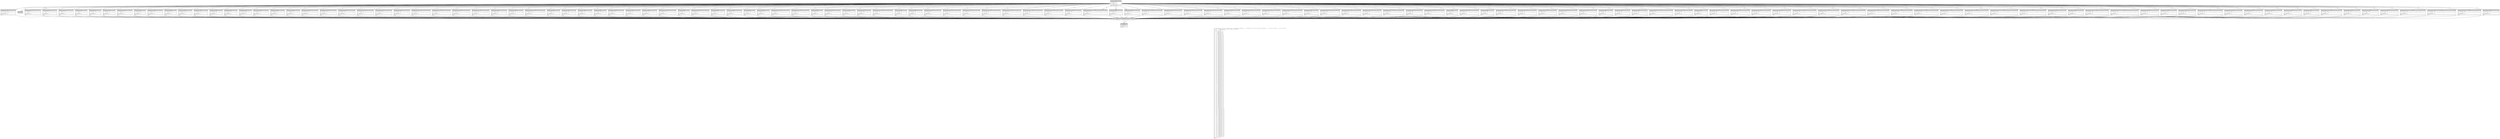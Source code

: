 digraph Mir_0_13020 {
    graph [fontname="Courier, monospace"];
    node [fontname="Courier, monospace"];
    edge [fontname="Courier, monospace"];
    label=<fn &lt;LendingError as std::fmt::Debug&gt;::fmt(_1: &amp;ReErased LendingError, _2: &amp;ReErased mut std::fmt::Formatter&lt;ReErased&gt;) -&gt; std::result::Result&lt;(), std::fmt::Error&gt;<br align="left"/>let mut _3: &amp;ReErased mut std::fmt::Formatter&lt;ReErased&gt;;<br align="left"/>let mut _4: &amp;ReErased str;<br align="left"/>let mut _5: u32;<br align="left"/>let _6: &amp;ReErased str;<br align="left"/>let _7: &amp;ReErased str;<br align="left"/>let _8: &amp;ReErased str;<br align="left"/>let _9: &amp;ReErased str;<br align="left"/>let _10: &amp;ReErased str;<br align="left"/>let _11: &amp;ReErased str;<br align="left"/>let _12: &amp;ReErased str;<br align="left"/>let _13: &amp;ReErased str;<br align="left"/>let _14: &amp;ReErased str;<br align="left"/>let _15: &amp;ReErased str;<br align="left"/>let _16: &amp;ReErased str;<br align="left"/>let _17: &amp;ReErased str;<br align="left"/>let _18: &amp;ReErased str;<br align="left"/>let _19: &amp;ReErased str;<br align="left"/>let _20: &amp;ReErased str;<br align="left"/>let _21: &amp;ReErased str;<br align="left"/>let _22: &amp;ReErased str;<br align="left"/>let _23: &amp;ReErased str;<br align="left"/>let _24: &amp;ReErased str;<br align="left"/>let _25: &amp;ReErased str;<br align="left"/>let _26: &amp;ReErased str;<br align="left"/>let _27: &amp;ReErased str;<br align="left"/>let _28: &amp;ReErased str;<br align="left"/>let _29: &amp;ReErased str;<br align="left"/>let _30: &amp;ReErased str;<br align="left"/>let _31: &amp;ReErased str;<br align="left"/>let _32: &amp;ReErased str;<br align="left"/>let _33: &amp;ReErased str;<br align="left"/>let _34: &amp;ReErased str;<br align="left"/>let _35: &amp;ReErased str;<br align="left"/>let _36: &amp;ReErased str;<br align="left"/>let _37: &amp;ReErased str;<br align="left"/>let _38: &amp;ReErased str;<br align="left"/>let _39: &amp;ReErased str;<br align="left"/>let _40: &amp;ReErased str;<br align="left"/>let _41: &amp;ReErased str;<br align="left"/>let _42: &amp;ReErased str;<br align="left"/>let _43: &amp;ReErased str;<br align="left"/>let _44: &amp;ReErased str;<br align="left"/>let _45: &amp;ReErased str;<br align="left"/>let _46: &amp;ReErased str;<br align="left"/>let _47: &amp;ReErased str;<br align="left"/>let _48: &amp;ReErased str;<br align="left"/>let _49: &amp;ReErased str;<br align="left"/>let _50: &amp;ReErased str;<br align="left"/>let _51: &amp;ReErased str;<br align="left"/>let _52: &amp;ReErased str;<br align="left"/>let _53: &amp;ReErased str;<br align="left"/>let _54: &amp;ReErased str;<br align="left"/>let _55: &amp;ReErased str;<br align="left"/>let _56: &amp;ReErased str;<br align="left"/>let _57: &amp;ReErased str;<br align="left"/>let _58: &amp;ReErased str;<br align="left"/>let _59: &amp;ReErased str;<br align="left"/>let _60: &amp;ReErased str;<br align="left"/>let _61: &amp;ReErased str;<br align="left"/>let _62: &amp;ReErased str;<br align="left"/>let _63: &amp;ReErased str;<br align="left"/>let _64: &amp;ReErased str;<br align="left"/>let _65: &amp;ReErased str;<br align="left"/>let _66: &amp;ReErased str;<br align="left"/>let _67: &amp;ReErased str;<br align="left"/>let _68: &amp;ReErased str;<br align="left"/>let _69: &amp;ReErased str;<br align="left"/>let _70: &amp;ReErased str;<br align="left"/>let _71: &amp;ReErased str;<br align="left"/>let _72: &amp;ReErased str;<br align="left"/>let _73: &amp;ReErased str;<br align="left"/>let _74: &amp;ReErased str;<br align="left"/>let _75: &amp;ReErased str;<br align="left"/>let _76: &amp;ReErased str;<br align="left"/>let _77: &amp;ReErased str;<br align="left"/>let _78: &amp;ReErased str;<br align="left"/>let _79: &amp;ReErased str;<br align="left"/>let _80: &amp;ReErased str;<br align="left"/>let _81: &amp;ReErased str;<br align="left"/>let _82: &amp;ReErased str;<br align="left"/>let _83: &amp;ReErased str;<br align="left"/>let _84: &amp;ReErased str;<br align="left"/>let _85: &amp;ReErased str;<br align="left"/>let _86: &amp;ReErased str;<br align="left"/>let _87: &amp;ReErased str;<br align="left"/>let _88: &amp;ReErased str;<br align="left"/>let _89: &amp;ReErased str;<br align="left"/>let _90: &amp;ReErased str;<br align="left"/>let _91: &amp;ReErased str;<br align="left"/>let _92: &amp;ReErased str;<br align="left"/>let _93: &amp;ReErased str;<br align="left"/>let _94: &amp;ReErased str;<br align="left"/>let _95: &amp;ReErased str;<br align="left"/>let _96: &amp;ReErased str;<br align="left"/>let _97: &amp;ReErased str;<br align="left"/>let _98: &amp;ReErased str;<br align="left"/>let _99: &amp;ReErased str;<br align="left"/>let _100: &amp;ReErased str;<br align="left"/>let _101: &amp;ReErased str;<br align="left"/>let _102: &amp;ReErased str;<br align="left"/>let _103: &amp;ReErased str;<br align="left"/>let _104: &amp;ReErased str;<br align="left"/>let _105: &amp;ReErased str;<br align="left"/>let _106: &amp;ReErased str;<br align="left"/>let _107: &amp;ReErased str;<br align="left"/>let _108: &amp;ReErased str;<br align="left"/>let _109: &amp;ReErased str;<br align="left"/>let _110: &amp;ReErased str;<br align="left"/>let _111: &amp;ReErased str;<br align="left"/>let _112: &amp;ReErased str;<br align="left"/>let _113: &amp;ReErased str;<br align="left"/>let _114: &amp;ReErased str;<br align="left"/>let _115: &amp;ReErased str;<br align="left"/>let _116: &amp;ReErased str;<br align="left"/>let _117: &amp;ReErased str;<br align="left"/>let _118: &amp;ReErased str;<br align="left"/>let _119: &amp;ReErased str;<br align="left"/>let _120: &amp;ReErased str;<br align="left"/>let _121: &amp;ReErased str;<br align="left"/>let _122: &amp;ReErased str;<br align="left"/>let _123: &amp;ReErased str;<br align="left"/>let _124: &amp;ReErased str;<br align="left"/>let _125: &amp;ReErased str;<br align="left"/>let _126: &amp;ReErased str;<br align="left"/>let _127: &amp;ReErased str;<br align="left"/>let _128: &amp;ReErased str;<br align="left"/>let _129: &amp;ReErased str;<br align="left"/>let _130: &amp;ReErased str;<br align="left"/>let _131: &amp;ReErased str;<br align="left"/>let _132: &amp;ReErased str;<br align="left"/>let _133: &amp;ReErased str;<br align="left"/>let _134: &amp;ReErased str;<br align="left"/>let _135: &amp;ReErased str;<br align="left"/>debug self =&gt; _1;<br align="left"/>debug f =&gt; _2;<br align="left"/>>;
    bb0__0_13020 [shape="none", label=<<table border="0" cellborder="1" cellspacing="0"><tr><td bgcolor="gray" align="center" colspan="1">0</td></tr><tr><td align="left" balign="left">StorageLive(_3)<br/>_3 = &amp;mut (*_2)<br/>StorageLive(_4)<br/>_5 = discriminant((*_1))<br/></td></tr><tr><td align="left">switchInt(move _5)</td></tr></table>>];
    bb1__0_13020 [shape="none", label=<<table border="0" cellborder="1" cellspacing="0"><tr><td bgcolor="gray" align="center" colspan="1">1</td></tr><tr><td align="left" balign="left">StorageLive(_135)<br/>_135 = const &quot;NoUpgradeAuthority&quot;<br/>_4 = &amp;(*_135)<br/>StorageDead(_135)<br/></td></tr><tr><td align="left">goto</td></tr></table>>];
    bb2__0_13020 [shape="none", label=<<table border="0" cellborder="1" cellspacing="0"><tr><td bgcolor="gray" align="center" colspan="1">2</td></tr><tr><td align="left">unreachable</td></tr></table>>];
    bb3__0_13020 [shape="none", label=<<table border="0" cellborder="1" cellspacing="0"><tr><td bgcolor="gray" align="center" colspan="1">3</td></tr><tr><td align="left" balign="left">StorageLive(_6)<br/>_6 = const &quot;InvalidMarketAuthority&quot;<br/>_4 = &amp;(*_6)<br/>StorageDead(_6)<br/></td></tr><tr><td align="left">goto</td></tr></table>>];
    bb4__0_13020 [shape="none", label=<<table border="0" cellborder="1" cellspacing="0"><tr><td bgcolor="gray" align="center" colspan="1">4</td></tr><tr><td align="left" balign="left">StorageLive(_7)<br/>_7 = const &quot;InvalidMarketOwner&quot;<br/>_4 = &amp;(*_7)<br/>StorageDead(_7)<br/></td></tr><tr><td align="left">goto</td></tr></table>>];
    bb5__0_13020 [shape="none", label=<<table border="0" cellborder="1" cellspacing="0"><tr><td bgcolor="gray" align="center" colspan="1">5</td></tr><tr><td align="left" balign="left">StorageLive(_8)<br/>_8 = const &quot;InvalidAccountOwner&quot;<br/>_4 = &amp;(*_8)<br/>StorageDead(_8)<br/></td></tr><tr><td align="left">goto</td></tr></table>>];
    bb6__0_13020 [shape="none", label=<<table border="0" cellborder="1" cellspacing="0"><tr><td bgcolor="gray" align="center" colspan="1">6</td></tr><tr><td align="left" balign="left">StorageLive(_9)<br/>_9 = const &quot;InvalidAmount&quot;<br/>_4 = &amp;(*_9)<br/>StorageDead(_9)<br/></td></tr><tr><td align="left">goto</td></tr></table>>];
    bb7__0_13020 [shape="none", label=<<table border="0" cellborder="1" cellspacing="0"><tr><td bgcolor="gray" align="center" colspan="1">7</td></tr><tr><td align="left" balign="left">StorageLive(_10)<br/>_10 = const &quot;InvalidConfig&quot;<br/>_4 = &amp;(*_10)<br/>StorageDead(_10)<br/></td></tr><tr><td align="left">goto</td></tr></table>>];
    bb8__0_13020 [shape="none", label=<<table border="0" cellborder="1" cellspacing="0"><tr><td bgcolor="gray" align="center" colspan="1">8</td></tr><tr><td align="left" balign="left">StorageLive(_11)<br/>_11 = const &quot;InvalidSigner&quot;<br/>_4 = &amp;(*_11)<br/>StorageDead(_11)<br/></td></tr><tr><td align="left">goto</td></tr></table>>];
    bb9__0_13020 [shape="none", label=<<table border="0" cellborder="1" cellspacing="0"><tr><td bgcolor="gray" align="center" colspan="1">9</td></tr><tr><td align="left" balign="left">StorageLive(_12)<br/>_12 = const &quot;InvalidAccountInput&quot;<br/>_4 = &amp;(*_12)<br/>StorageDead(_12)<br/></td></tr><tr><td align="left">goto</td></tr></table>>];
    bb10__0_13020 [shape="none", label=<<table border="0" cellborder="1" cellspacing="0"><tr><td bgcolor="gray" align="center" colspan="1">10</td></tr><tr><td align="left" balign="left">StorageLive(_13)<br/>_13 = const &quot;MathOverflow&quot;<br/>_4 = &amp;(*_13)<br/>StorageDead(_13)<br/></td></tr><tr><td align="left">goto</td></tr></table>>];
    bb11__0_13020 [shape="none", label=<<table border="0" cellborder="1" cellspacing="0"><tr><td bgcolor="gray" align="center" colspan="1">11</td></tr><tr><td align="left" balign="left">StorageLive(_14)<br/>_14 = const &quot;InsufficientLiquidity&quot;<br/>_4 = &amp;(*_14)<br/>StorageDead(_14)<br/></td></tr><tr><td align="left">goto</td></tr></table>>];
    bb12__0_13020 [shape="none", label=<<table border="0" cellborder="1" cellspacing="0"><tr><td bgcolor="gray" align="center" colspan="1">12</td></tr><tr><td align="left" balign="left">StorageLive(_15)<br/>_15 = const &quot;ReserveStale&quot;<br/>_4 = &amp;(*_15)<br/>StorageDead(_15)<br/></td></tr><tr><td align="left">goto</td></tr></table>>];
    bb13__0_13020 [shape="none", label=<<table border="0" cellborder="1" cellspacing="0"><tr><td bgcolor="gray" align="center" colspan="1">13</td></tr><tr><td align="left" balign="left">StorageLive(_16)<br/>_16 = const &quot;WithdrawTooSmall&quot;<br/>_4 = &amp;(*_16)<br/>StorageDead(_16)<br/></td></tr><tr><td align="left">goto</td></tr></table>>];
    bb14__0_13020 [shape="none", label=<<table border="0" cellborder="1" cellspacing="0"><tr><td bgcolor="gray" align="center" colspan="1">14</td></tr><tr><td align="left" balign="left">StorageLive(_17)<br/>_17 = const &quot;WithdrawTooLarge&quot;<br/>_4 = &amp;(*_17)<br/>StorageDead(_17)<br/></td></tr><tr><td align="left">goto</td></tr></table>>];
    bb15__0_13020 [shape="none", label=<<table border="0" cellborder="1" cellspacing="0"><tr><td bgcolor="gray" align="center" colspan="1">15</td></tr><tr><td align="left" balign="left">StorageLive(_18)<br/>_18 = const &quot;BorrowTooSmall&quot;<br/>_4 = &amp;(*_18)<br/>StorageDead(_18)<br/></td></tr><tr><td align="left">goto</td></tr></table>>];
    bb16__0_13020 [shape="none", label=<<table border="0" cellborder="1" cellspacing="0"><tr><td bgcolor="gray" align="center" colspan="1">16</td></tr><tr><td align="left" balign="left">StorageLive(_19)<br/>_19 = const &quot;BorrowTooLarge&quot;<br/>_4 = &amp;(*_19)<br/>StorageDead(_19)<br/></td></tr><tr><td align="left">goto</td></tr></table>>];
    bb17__0_13020 [shape="none", label=<<table border="0" cellborder="1" cellspacing="0"><tr><td bgcolor="gray" align="center" colspan="1">17</td></tr><tr><td align="left" balign="left">StorageLive(_20)<br/>_20 = const &quot;RepayTooSmall&quot;<br/>_4 = &amp;(*_20)<br/>StorageDead(_20)<br/></td></tr><tr><td align="left">goto</td></tr></table>>];
    bb18__0_13020 [shape="none", label=<<table border="0" cellborder="1" cellspacing="0"><tr><td bgcolor="gray" align="center" colspan="1">18</td></tr><tr><td align="left" balign="left">StorageLive(_21)<br/>_21 = const &quot;LiquidationTooSmall&quot;<br/>_4 = &amp;(*_21)<br/>StorageDead(_21)<br/></td></tr><tr><td align="left">goto</td></tr></table>>];
    bb19__0_13020 [shape="none", label=<<table border="0" cellborder="1" cellspacing="0"><tr><td bgcolor="gray" align="center" colspan="1">19</td></tr><tr><td align="left" balign="left">StorageLive(_22)<br/>_22 = const &quot;ObligationHealthy&quot;<br/>_4 = &amp;(*_22)<br/>StorageDead(_22)<br/></td></tr><tr><td align="left">goto</td></tr></table>>];
    bb20__0_13020 [shape="none", label=<<table border="0" cellborder="1" cellspacing="0"><tr><td bgcolor="gray" align="center" colspan="1">20</td></tr><tr><td align="left" balign="left">StorageLive(_23)<br/>_23 = const &quot;ObligationStale&quot;<br/>_4 = &amp;(*_23)<br/>StorageDead(_23)<br/></td></tr><tr><td align="left">goto</td></tr></table>>];
    bb21__0_13020 [shape="none", label=<<table border="0" cellborder="1" cellspacing="0"><tr><td bgcolor="gray" align="center" colspan="1">21</td></tr><tr><td align="left" balign="left">StorageLive(_24)<br/>_24 = const &quot;ObligationReserveLimit&quot;<br/>_4 = &amp;(*_24)<br/>StorageDead(_24)<br/></td></tr><tr><td align="left">goto</td></tr></table>>];
    bb22__0_13020 [shape="none", label=<<table border="0" cellborder="1" cellspacing="0"><tr><td bgcolor="gray" align="center" colspan="1">22</td></tr><tr><td align="left" balign="left">StorageLive(_25)<br/>_25 = const &quot;InvalidObligationOwner&quot;<br/>_4 = &amp;(*_25)<br/>StorageDead(_25)<br/></td></tr><tr><td align="left">goto</td></tr></table>>];
    bb23__0_13020 [shape="none", label=<<table border="0" cellborder="1" cellspacing="0"><tr><td bgcolor="gray" align="center" colspan="1">23</td></tr><tr><td align="left" balign="left">StorageLive(_26)<br/>_26 = const &quot;ObligationDepositsEmpty&quot;<br/>_4 = &amp;(*_26)<br/>StorageDead(_26)<br/></td></tr><tr><td align="left">goto</td></tr></table>>];
    bb24__0_13020 [shape="none", label=<<table border="0" cellborder="1" cellspacing="0"><tr><td bgcolor="gray" align="center" colspan="1">24</td></tr><tr><td align="left" balign="left">StorageLive(_27)<br/>_27 = const &quot;ObligationBorrowsEmpty&quot;<br/>_4 = &amp;(*_27)<br/>StorageDead(_27)<br/></td></tr><tr><td align="left">goto</td></tr></table>>];
    bb25__0_13020 [shape="none", label=<<table border="0" cellborder="1" cellspacing="0"><tr><td bgcolor="gray" align="center" colspan="1">25</td></tr><tr><td align="left" balign="left">StorageLive(_28)<br/>_28 = const &quot;ObligationDepositsZero&quot;<br/>_4 = &amp;(*_28)<br/>StorageDead(_28)<br/></td></tr><tr><td align="left">goto</td></tr></table>>];
    bb26__0_13020 [shape="none", label=<<table border="0" cellborder="1" cellspacing="0"><tr><td bgcolor="gray" align="center" colspan="1">26</td></tr><tr><td align="left" balign="left">StorageLive(_29)<br/>_29 = const &quot;ObligationBorrowsZero&quot;<br/>_4 = &amp;(*_29)<br/>StorageDead(_29)<br/></td></tr><tr><td align="left">goto</td></tr></table>>];
    bb27__0_13020 [shape="none", label=<<table border="0" cellborder="1" cellspacing="0"><tr><td bgcolor="gray" align="center" colspan="1">27</td></tr><tr><td align="left" balign="left">StorageLive(_30)<br/>_30 = const &quot;InvalidObligationCollateral&quot;<br/>_4 = &amp;(*_30)<br/>StorageDead(_30)<br/></td></tr><tr><td align="left">goto</td></tr></table>>];
    bb28__0_13020 [shape="none", label=<<table border="0" cellborder="1" cellspacing="0"><tr><td bgcolor="gray" align="center" colspan="1">28</td></tr><tr><td align="left" balign="left">StorageLive(_31)<br/>_31 = const &quot;InvalidObligationLiquidity&quot;<br/>_4 = &amp;(*_31)<br/>StorageDead(_31)<br/></td></tr><tr><td align="left">goto</td></tr></table>>];
    bb29__0_13020 [shape="none", label=<<table border="0" cellborder="1" cellspacing="0"><tr><td bgcolor="gray" align="center" colspan="1">29</td></tr><tr><td align="left" balign="left">StorageLive(_32)<br/>_32 = const &quot;ObligationCollateralEmpty&quot;<br/>_4 = &amp;(*_32)<br/>StorageDead(_32)<br/></td></tr><tr><td align="left">goto</td></tr></table>>];
    bb30__0_13020 [shape="none", label=<<table border="0" cellborder="1" cellspacing="0"><tr><td bgcolor="gray" align="center" colspan="1">30</td></tr><tr><td align="left" balign="left">StorageLive(_33)<br/>_33 = const &quot;ObligationLiquidityEmpty&quot;<br/>_4 = &amp;(*_33)<br/>StorageDead(_33)<br/></td></tr><tr><td align="left">goto</td></tr></table>>];
    bb31__0_13020 [shape="none", label=<<table border="0" cellborder="1" cellspacing="0"><tr><td bgcolor="gray" align="center" colspan="1">31</td></tr><tr><td align="left" balign="left">StorageLive(_34)<br/>_34 = const &quot;NegativeInterestRate&quot;<br/>_4 = &amp;(*_34)<br/>StorageDead(_34)<br/></td></tr><tr><td align="left">goto</td></tr></table>>];
    bb32__0_13020 [shape="none", label=<<table border="0" cellborder="1" cellspacing="0"><tr><td bgcolor="gray" align="center" colspan="1">32</td></tr><tr><td align="left" balign="left">StorageLive(_35)<br/>_35 = const &quot;InvalidOracleConfig&quot;<br/>_4 = &amp;(*_35)<br/>StorageDead(_35)<br/></td></tr><tr><td align="left">goto</td></tr></table>>];
    bb33__0_13020 [shape="none", label=<<table border="0" cellborder="1" cellspacing="0"><tr><td bgcolor="gray" align="center" colspan="1">33</td></tr><tr><td align="left" balign="left">StorageLive(_36)<br/>_36 = const &quot;InsufficientProtocolFeesToRedeem&quot;<br/>_4 = &amp;(*_36)<br/>StorageDead(_36)<br/></td></tr><tr><td align="left">goto</td></tr></table>>];
    bb34__0_13020 [shape="none", label=<<table border="0" cellborder="1" cellspacing="0"><tr><td bgcolor="gray" align="center" colspan="1">34</td></tr><tr><td align="left" balign="left">StorageLive(_37)<br/>_37 = const &quot;FlashBorrowCpi&quot;<br/>_4 = &amp;(*_37)<br/>StorageDead(_37)<br/></td></tr><tr><td align="left">goto</td></tr></table>>];
    bb35__0_13020 [shape="none", label=<<table border="0" cellborder="1" cellspacing="0"><tr><td bgcolor="gray" align="center" colspan="1">35</td></tr><tr><td align="left" balign="left">StorageLive(_38)<br/>_38 = const &quot;NoFlashRepayFound&quot;<br/>_4 = &amp;(*_38)<br/>StorageDead(_38)<br/></td></tr><tr><td align="left">goto</td></tr></table>>];
    bb36__0_13020 [shape="none", label=<<table border="0" cellborder="1" cellspacing="0"><tr><td bgcolor="gray" align="center" colspan="1">36</td></tr><tr><td align="left" balign="left">StorageLive(_39)<br/>_39 = const &quot;InvalidFlashRepay&quot;<br/>_4 = &amp;(*_39)<br/>StorageDead(_39)<br/></td></tr><tr><td align="left">goto</td></tr></table>>];
    bb37__0_13020 [shape="none", label=<<table border="0" cellborder="1" cellspacing="0"><tr><td bgcolor="gray" align="center" colspan="1">37</td></tr><tr><td align="left" balign="left">StorageLive(_40)<br/>_40 = const &quot;FlashRepayCpi&quot;<br/>_4 = &amp;(*_40)<br/>StorageDead(_40)<br/></td></tr><tr><td align="left">goto</td></tr></table>>];
    bb38__0_13020 [shape="none", label=<<table border="0" cellborder="1" cellspacing="0"><tr><td bgcolor="gray" align="center" colspan="1">38</td></tr><tr><td align="left" balign="left">StorageLive(_41)<br/>_41 = const &quot;MultipleFlashBorrows&quot;<br/>_4 = &amp;(*_41)<br/>StorageDead(_41)<br/></td></tr><tr><td align="left">goto</td></tr></table>>];
    bb39__0_13020 [shape="none", label=<<table border="0" cellborder="1" cellspacing="0"><tr><td bgcolor="gray" align="center" colspan="1">39</td></tr><tr><td align="left" balign="left">StorageLive(_42)<br/>_42 = const &quot;FlashLoansDisabled&quot;<br/>_4 = &amp;(*_42)<br/>StorageDead(_42)<br/></td></tr><tr><td align="left">goto</td></tr></table>>];
    bb40__0_13020 [shape="none", label=<<table border="0" cellborder="1" cellspacing="0"><tr><td bgcolor="gray" align="center" colspan="1">40</td></tr><tr><td align="left" balign="left">StorageLive(_43)<br/>_43 = const &quot;SwitchboardV2Error&quot;<br/>_4 = &amp;(*_43)<br/>StorageDead(_43)<br/></td></tr><tr><td align="left">goto</td></tr></table>>];
    bb41__0_13020 [shape="none", label=<<table border="0" cellborder="1" cellspacing="0"><tr><td bgcolor="gray" align="center" colspan="1">41</td></tr><tr><td align="left" balign="left">StorageLive(_44)<br/>_44 = const &quot;CouldNotDeserializeScope&quot;<br/>_4 = &amp;(*_44)<br/>StorageDead(_44)<br/></td></tr><tr><td align="left">goto</td></tr></table>>];
    bb42__0_13020 [shape="none", label=<<table border="0" cellborder="1" cellspacing="0"><tr><td bgcolor="gray" align="center" colspan="1">42</td></tr><tr><td align="left" balign="left">StorageLive(_45)<br/>_45 = const &quot;PriceTooOld&quot;<br/>_4 = &amp;(*_45)<br/>StorageDead(_45)<br/></td></tr><tr><td align="left">goto</td></tr></table>>];
    bb43__0_13020 [shape="none", label=<<table border="0" cellborder="1" cellspacing="0"><tr><td bgcolor="gray" align="center" colspan="1">43</td></tr><tr><td align="left" balign="left">StorageLive(_46)<br/>_46 = const &quot;PriceTooDivergentFromTwap&quot;<br/>_4 = &amp;(*_46)<br/>StorageDead(_46)<br/></td></tr><tr><td align="left">goto</td></tr></table>>];
    bb44__0_13020 [shape="none", label=<<table border="0" cellborder="1" cellspacing="0"><tr><td bgcolor="gray" align="center" colspan="1">44</td></tr><tr><td align="left" balign="left">StorageLive(_47)<br/>_47 = const &quot;InvalidTwapPrice&quot;<br/>_4 = &amp;(*_47)<br/>StorageDead(_47)<br/></td></tr><tr><td align="left">goto</td></tr></table>>];
    bb45__0_13020 [shape="none", label=<<table border="0" cellborder="1" cellspacing="0"><tr><td bgcolor="gray" align="center" colspan="1">45</td></tr><tr><td align="left" balign="left">StorageLive(_48)<br/>_48 = const &quot;GlobalEmergencyMode&quot;<br/>_4 = &amp;(*_48)<br/>StorageDead(_48)<br/></td></tr><tr><td align="left">goto</td></tr></table>>];
    bb46__0_13020 [shape="none", label=<<table border="0" cellborder="1" cellspacing="0"><tr><td bgcolor="gray" align="center" colspan="1">46</td></tr><tr><td align="left" balign="left">StorageLive(_49)<br/>_49 = const &quot;InvalidFlag&quot;<br/>_4 = &amp;(*_49)<br/>StorageDead(_49)<br/></td></tr><tr><td align="left">goto</td></tr></table>>];
    bb47__0_13020 [shape="none", label=<<table border="0" cellborder="1" cellspacing="0"><tr><td bgcolor="gray" align="center" colspan="1">47</td></tr><tr><td align="left" balign="left">StorageLive(_50)<br/>_50 = const &quot;PriceNotValid&quot;<br/>_4 = &amp;(*_50)<br/>StorageDead(_50)<br/></td></tr><tr><td align="left">goto</td></tr></table>>];
    bb48__0_13020 [shape="none", label=<<table border="0" cellborder="1" cellspacing="0"><tr><td bgcolor="gray" align="center" colspan="1">48</td></tr><tr><td align="left" balign="left">StorageLive(_51)<br/>_51 = const &quot;PriceIsBiggerThanHeuristic&quot;<br/>_4 = &amp;(*_51)<br/>StorageDead(_51)<br/></td></tr><tr><td align="left">goto</td></tr></table>>];
    bb49__0_13020 [shape="none", label=<<table border="0" cellborder="1" cellspacing="0"><tr><td bgcolor="gray" align="center" colspan="1">49</td></tr><tr><td align="left" balign="left">StorageLive(_52)<br/>_52 = const &quot;PriceIsLowerThanHeuristic&quot;<br/>_4 = &amp;(*_52)<br/>StorageDead(_52)<br/></td></tr><tr><td align="left">goto</td></tr></table>>];
    bb50__0_13020 [shape="none", label=<<table border="0" cellborder="1" cellspacing="0"><tr><td bgcolor="gray" align="center" colspan="1">50</td></tr><tr><td align="left" balign="left">StorageLive(_53)<br/>_53 = const &quot;PriceIsZero&quot;<br/>_4 = &amp;(*_53)<br/>StorageDead(_53)<br/></td></tr><tr><td align="left">goto</td></tr></table>>];
    bb51__0_13020 [shape="none", label=<<table border="0" cellborder="1" cellspacing="0"><tr><td bgcolor="gray" align="center" colspan="1">51</td></tr><tr><td align="left" balign="left">StorageLive(_54)<br/>_54 = const &quot;PriceConfidenceTooWide&quot;<br/>_4 = &amp;(*_54)<br/>StorageDead(_54)<br/></td></tr><tr><td align="left">goto</td></tr></table>>];
    bb52__0_13020 [shape="none", label=<<table border="0" cellborder="1" cellspacing="0"><tr><td bgcolor="gray" align="center" colspan="1">52</td></tr><tr><td align="left" balign="left">StorageLive(_55)<br/>_55 = const &quot;IntegerOverflow&quot;<br/>_4 = &amp;(*_55)<br/>StorageDead(_55)<br/></td></tr><tr><td align="left">goto</td></tr></table>>];
    bb53__0_13020 [shape="none", label=<<table border="0" cellborder="1" cellspacing="0"><tr><td bgcolor="gray" align="center" colspan="1">53</td></tr><tr><td align="left" balign="left">StorageLive(_56)<br/>_56 = const &quot;NoFarmForReserve&quot;<br/>_4 = &amp;(*_56)<br/>StorageDead(_56)<br/></td></tr><tr><td align="left">goto</td></tr></table>>];
    bb54__0_13020 [shape="none", label=<<table border="0" cellborder="1" cellspacing="0"><tr><td bgcolor="gray" align="center" colspan="1">54</td></tr><tr><td align="left" balign="left">StorageLive(_57)<br/>_57 = const &quot;IncorrectInstructionInPosition&quot;<br/>_4 = &amp;(*_57)<br/>StorageDead(_57)<br/></td></tr><tr><td align="left">goto</td></tr></table>>];
    bb55__0_13020 [shape="none", label=<<table border="0" cellborder="1" cellspacing="0"><tr><td bgcolor="gray" align="center" colspan="1">55</td></tr><tr><td align="left" balign="left">StorageLive(_58)<br/>_58 = const &quot;NoPriceFound&quot;<br/>_4 = &amp;(*_58)<br/>StorageDead(_58)<br/></td></tr><tr><td align="left">goto</td></tr></table>>];
    bb56__0_13020 [shape="none", label=<<table border="0" cellborder="1" cellspacing="0"><tr><td bgcolor="gray" align="center" colspan="1">56</td></tr><tr><td align="left" balign="left">StorageLive(_59)<br/>_59 = const &quot;InvalidTwapConfig&quot;<br/>_4 = &amp;(*_59)<br/>StorageDead(_59)<br/></td></tr><tr><td align="left">goto</td></tr></table>>];
    bb57__0_13020 [shape="none", label=<<table border="0" cellborder="1" cellspacing="0"><tr><td bgcolor="gray" align="center" colspan="1">57</td></tr><tr><td align="left" balign="left">StorageLive(_60)<br/>_60 = const &quot;InvalidPythPriceAccount&quot;<br/>_4 = &amp;(*_60)<br/>StorageDead(_60)<br/></td></tr><tr><td align="left">goto</td></tr></table>>];
    bb58__0_13020 [shape="none", label=<<table border="0" cellborder="1" cellspacing="0"><tr><td bgcolor="gray" align="center" colspan="1">58</td></tr><tr><td align="left" balign="left">StorageLive(_61)<br/>_61 = const &quot;InvalidSwitchboardAccount&quot;<br/>_4 = &amp;(*_61)<br/>StorageDead(_61)<br/></td></tr><tr><td align="left">goto</td></tr></table>>];
    bb59__0_13020 [shape="none", label=<<table border="0" cellborder="1" cellspacing="0"><tr><td bgcolor="gray" align="center" colspan="1">59</td></tr><tr><td align="left" balign="left">StorageLive(_62)<br/>_62 = const &quot;InvalidScopePriceAccount&quot;<br/>_4 = &amp;(*_62)<br/>StorageDead(_62)<br/></td></tr><tr><td align="left">goto</td></tr></table>>];
    bb60__0_13020 [shape="none", label=<<table border="0" cellborder="1" cellspacing="0"><tr><td bgcolor="gray" align="center" colspan="1">60</td></tr><tr><td align="left" balign="left">StorageLive(_63)<br/>_63 = const &quot;ObligationCollateralLtvZero&quot;<br/>_4 = &amp;(*_63)<br/>StorageDead(_63)<br/></td></tr><tr><td align="left">goto</td></tr></table>>];
    bb61__0_13020 [shape="none", label=<<table border="0" cellborder="1" cellspacing="0"><tr><td bgcolor="gray" align="center" colspan="1">61</td></tr><tr><td align="left" balign="left">StorageLive(_64)<br/>_64 = const &quot;InvalidObligationSeedsValue&quot;<br/>_4 = &amp;(*_64)<br/>StorageDead(_64)<br/></td></tr><tr><td align="left">goto</td></tr></table>>];
    bb62__0_13020 [shape="none", label=<<table border="0" cellborder="1" cellspacing="0"><tr><td bgcolor="gray" align="center" colspan="1">62</td></tr><tr><td align="left" balign="left">StorageLive(_65)<br/>_65 = const &quot;DeprecatedInvalidObligationId&quot;<br/>_4 = &amp;(*_65)<br/>StorageDead(_65)<br/></td></tr><tr><td align="left">goto</td></tr></table>>];
    bb63__0_13020 [shape="none", label=<<table border="0" cellborder="1" cellspacing="0"><tr><td bgcolor="gray" align="center" colspan="1">63</td></tr><tr><td align="left" balign="left">StorageLive(_66)<br/>_66 = const &quot;InvalidBorrowRateCurvePoint&quot;<br/>_4 = &amp;(*_66)<br/>StorageDead(_66)<br/></td></tr><tr><td align="left">goto</td></tr></table>>];
    bb64__0_13020 [shape="none", label=<<table border="0" cellborder="1" cellspacing="0"><tr><td bgcolor="gray" align="center" colspan="1">64</td></tr><tr><td align="left" balign="left">StorageLive(_67)<br/>_67 = const &quot;InvalidUtilizationRate&quot;<br/>_4 = &amp;(*_67)<br/>StorageDead(_67)<br/></td></tr><tr><td align="left">goto</td></tr></table>>];
    bb65__0_13020 [shape="none", label=<<table border="0" cellborder="1" cellspacing="0"><tr><td bgcolor="gray" align="center" colspan="1">65</td></tr><tr><td align="left" balign="left">StorageLive(_68)<br/>_68 = const &quot;CannotSocializeObligationWithCollateral&quot;<br/>_4 = &amp;(*_68)<br/>StorageDead(_68)<br/></td></tr><tr><td align="left">goto</td></tr></table>>];
    bb66__0_13020 [shape="none", label=<<table border="0" cellborder="1" cellspacing="0"><tr><td bgcolor="gray" align="center" colspan="1">66</td></tr><tr><td align="left" balign="left">StorageLive(_69)<br/>_69 = const &quot;ObligationEmpty&quot;<br/>_4 = &amp;(*_69)<br/>StorageDead(_69)<br/></td></tr><tr><td align="left">goto</td></tr></table>>];
    bb67__0_13020 [shape="none", label=<<table border="0" cellborder="1" cellspacing="0"><tr><td bgcolor="gray" align="center" colspan="1">67</td></tr><tr><td align="left" balign="left">StorageLive(_70)<br/>_70 = const &quot;WithdrawalCapReached&quot;<br/>_4 = &amp;(*_70)<br/>StorageDead(_70)<br/></td></tr><tr><td align="left">goto</td></tr></table>>];
    bb68__0_13020 [shape="none", label=<<table border="0" cellborder="1" cellspacing="0"><tr><td bgcolor="gray" align="center" colspan="1">68</td></tr><tr><td align="left" balign="left">StorageLive(_71)<br/>_71 = const &quot;LastTimestampGreaterThanCurrent&quot;<br/>_4 = &amp;(*_71)<br/>StorageDead(_71)<br/></td></tr><tr><td align="left">goto</td></tr></table>>];
    bb69__0_13020 [shape="none", label=<<table border="0" cellborder="1" cellspacing="0"><tr><td bgcolor="gray" align="center" colspan="1">69</td></tr><tr><td align="left" balign="left">StorageLive(_72)<br/>_72 = const &quot;LiquidationRewardTooSmall&quot;<br/>_4 = &amp;(*_72)<br/>StorageDead(_72)<br/></td></tr><tr><td align="left">goto</td></tr></table>>];
    bb70__0_13020 [shape="none", label=<<table border="0" cellborder="1" cellspacing="0"><tr><td bgcolor="gray" align="center" colspan="1">70</td></tr><tr><td align="left" balign="left">StorageLive(_73)<br/>_73 = const &quot;IsolatedAssetTierViolation&quot;<br/>_4 = &amp;(*_73)<br/>StorageDead(_73)<br/></td></tr><tr><td align="left">goto</td></tr></table>>];
    bb71__0_13020 [shape="none", label=<<table border="0" cellborder="1" cellspacing="0"><tr><td bgcolor="gray" align="center" colspan="1">71</td></tr><tr><td align="left" balign="left">StorageLive(_74)<br/>_74 = const &quot;InconsistentElevationGroup&quot;<br/>_4 = &amp;(*_74)<br/>StorageDead(_74)<br/></td></tr><tr><td align="left">goto</td></tr></table>>];
    bb72__0_13020 [shape="none", label=<<table border="0" cellborder="1" cellspacing="0"><tr><td bgcolor="gray" align="center" colspan="1">72</td></tr><tr><td align="left" balign="left">StorageLive(_75)<br/>_75 = const &quot;InvalidElevationGroup&quot;<br/>_4 = &amp;(*_75)<br/>StorageDead(_75)<br/></td></tr><tr><td align="left">goto</td></tr></table>>];
    bb73__0_13020 [shape="none", label=<<table border="0" cellborder="1" cellspacing="0"><tr><td bgcolor="gray" align="center" colspan="1">73</td></tr><tr><td align="left" balign="left">StorageLive(_76)<br/>_76 = const &quot;InvalidElevationGroupConfig&quot;<br/>_4 = &amp;(*_76)<br/>StorageDead(_76)<br/></td></tr><tr><td align="left">goto</td></tr></table>>];
    bb74__0_13020 [shape="none", label=<<table border="0" cellborder="1" cellspacing="0"><tr><td bgcolor="gray" align="center" colspan="1">74</td></tr><tr><td align="left" balign="left">StorageLive(_77)<br/>_77 = const &quot;UnhealthyElevationGroupLtv&quot;<br/>_4 = &amp;(*_77)<br/>StorageDead(_77)<br/></td></tr><tr><td align="left">goto</td></tr></table>>];
    bb75__0_13020 [shape="none", label=<<table border="0" cellborder="1" cellspacing="0"><tr><td bgcolor="gray" align="center" colspan="1">75</td></tr><tr><td align="left" balign="left">StorageLive(_78)<br/>_78 = const &quot;ElevationGroupNewLoansDisabled&quot;<br/>_4 = &amp;(*_78)<br/>StorageDead(_78)<br/></td></tr><tr><td align="left">goto</td></tr></table>>];
    bb76__0_13020 [shape="none", label=<<table border="0" cellborder="1" cellspacing="0"><tr><td bgcolor="gray" align="center" colspan="1">76</td></tr><tr><td align="left" balign="left">StorageLive(_79)<br/>_79 = const &quot;ReserveDeprecated&quot;<br/>_4 = &amp;(*_79)<br/>StorageDead(_79)<br/></td></tr><tr><td align="left">goto</td></tr></table>>];
    bb77__0_13020 [shape="none", label=<<table border="0" cellborder="1" cellspacing="0"><tr><td bgcolor="gray" align="center" colspan="1">77</td></tr><tr><td align="left" balign="left">StorageLive(_80)<br/>_80 = const &quot;ReferrerAccountNotInitialized&quot;<br/>_4 = &amp;(*_80)<br/>StorageDead(_80)<br/></td></tr><tr><td align="left">goto</td></tr></table>>];
    bb78__0_13020 [shape="none", label=<<table border="0" cellborder="1" cellspacing="0"><tr><td bgcolor="gray" align="center" colspan="1">78</td></tr><tr><td align="left" balign="left">StorageLive(_81)<br/>_81 = const &quot;ReferrerAccountMintMissmatch&quot;<br/>_4 = &amp;(*_81)<br/>StorageDead(_81)<br/></td></tr><tr><td align="left">goto</td></tr></table>>];
    bb79__0_13020 [shape="none", label=<<table border="0" cellborder="1" cellspacing="0"><tr><td bgcolor="gray" align="center" colspan="1">79</td></tr><tr><td align="left" balign="left">StorageLive(_82)<br/>_82 = const &quot;ReferrerAccountWrongAddress&quot;<br/>_4 = &amp;(*_82)<br/>StorageDead(_82)<br/></td></tr><tr><td align="left">goto</td></tr></table>>];
    bb80__0_13020 [shape="none", label=<<table border="0" cellborder="1" cellspacing="0"><tr><td bgcolor="gray" align="center" colspan="1">80</td></tr><tr><td align="left" balign="left">StorageLive(_83)<br/>_83 = const &quot;ReferrerAccountReferrerMissmatch&quot;<br/>_4 = &amp;(*_83)<br/>StorageDead(_83)<br/></td></tr><tr><td align="left">goto</td></tr></table>>];
    bb81__0_13020 [shape="none", label=<<table border="0" cellborder="1" cellspacing="0"><tr><td bgcolor="gray" align="center" colspan="1">81</td></tr><tr><td align="left" balign="left">StorageLive(_84)<br/>_84 = const &quot;ReferrerAccountMissing&quot;<br/>_4 = &amp;(*_84)<br/>StorageDead(_84)<br/></td></tr><tr><td align="left">goto</td></tr></table>>];
    bb82__0_13020 [shape="none", label=<<table border="0" cellborder="1" cellspacing="0"><tr><td bgcolor="gray" align="center" colspan="1">82</td></tr><tr><td align="left" balign="left">StorageLive(_85)<br/>_85 = const &quot;InsufficientReferralFeesToRedeem&quot;<br/>_4 = &amp;(*_85)<br/>StorageDead(_85)<br/></td></tr><tr><td align="left">goto</td></tr></table>>];
    bb83__0_13020 [shape="none", label=<<table border="0" cellborder="1" cellspacing="0"><tr><td bgcolor="gray" align="center" colspan="1">83</td></tr><tr><td align="left" balign="left">StorageLive(_86)<br/>_86 = const &quot;CpiDisabled&quot;<br/>_4 = &amp;(*_86)<br/>StorageDead(_86)<br/></td></tr><tr><td align="left">goto</td></tr></table>>];
    bb84__0_13020 [shape="none", label=<<table border="0" cellborder="1" cellspacing="0"><tr><td bgcolor="gray" align="center" colspan="1">84</td></tr><tr><td align="left" balign="left">StorageLive(_87)<br/>_87 = const &quot;ShortUrlNotAsciiAlphanumeric&quot;<br/>_4 = &amp;(*_87)<br/>StorageDead(_87)<br/></td></tr><tr><td align="left">goto</td></tr></table>>];
    bb85__0_13020 [shape="none", label=<<table border="0" cellborder="1" cellspacing="0"><tr><td bgcolor="gray" align="center" colspan="1">85</td></tr><tr><td align="left" balign="left">StorageLive(_88)<br/>_88 = const &quot;ReserveObsolete&quot;<br/>_4 = &amp;(*_88)<br/>StorageDead(_88)<br/></td></tr><tr><td align="left">goto</td></tr></table>>];
    bb86__0_13020 [shape="none", label=<<table border="0" cellborder="1" cellspacing="0"><tr><td bgcolor="gray" align="center" colspan="1">86</td></tr><tr><td align="left" balign="left">StorageLive(_89)<br/>_89 = const &quot;ElevationGroupAlreadyActivated&quot;<br/>_4 = &amp;(*_89)<br/>StorageDead(_89)<br/></td></tr><tr><td align="left">goto</td></tr></table>>];
    bb87__0_13020 [shape="none", label=<<table border="0" cellborder="1" cellspacing="0"><tr><td bgcolor="gray" align="center" colspan="1">87</td></tr><tr><td align="left" balign="left">StorageLive(_90)<br/>_90 = const &quot;ObligationInObsoleteReserve&quot;<br/>_4 = &amp;(*_90)<br/>StorageDead(_90)<br/></td></tr><tr><td align="left">goto</td></tr></table>>];
    bb88__0_13020 [shape="none", label=<<table border="0" cellborder="1" cellspacing="0"><tr><td bgcolor="gray" align="center" colspan="1">88</td></tr><tr><td align="left" balign="left">StorageLive(_91)<br/>_91 = const &quot;ReferrerStateOwnerMismatch&quot;<br/>_4 = &amp;(*_91)<br/>StorageDead(_91)<br/></td></tr><tr><td align="left">goto</td></tr></table>>];
    bb89__0_13020 [shape="none", label=<<table border="0" cellborder="1" cellspacing="0"><tr><td bgcolor="gray" align="center" colspan="1">89</td></tr><tr><td align="left" balign="left">StorageLive(_92)<br/>_92 = const &quot;UserMetadataOwnerAlreadySet&quot;<br/>_4 = &amp;(*_92)<br/>StorageDead(_92)<br/></td></tr><tr><td align="left">goto</td></tr></table>>];
    bb90__0_13020 [shape="none", label=<<table border="0" cellborder="1" cellspacing="0"><tr><td bgcolor="gray" align="center" colspan="1">90</td></tr><tr><td align="left" balign="left">StorageLive(_93)<br/>_93 = const &quot;CollateralNonLiquidatable&quot;<br/>_4 = &amp;(*_93)<br/>StorageDead(_93)<br/></td></tr><tr><td align="left">goto</td></tr></table>>];
    bb91__0_13020 [shape="none", label=<<table border="0" cellborder="1" cellspacing="0"><tr><td bgcolor="gray" align="center" colspan="1">91</td></tr><tr><td align="left" balign="left">StorageLive(_94)<br/>_94 = const &quot;BorrowingDisabled&quot;<br/>_4 = &amp;(*_94)<br/>StorageDead(_94)<br/></td></tr><tr><td align="left">goto</td></tr></table>>];
    bb92__0_13020 [shape="none", label=<<table border="0" cellborder="1" cellspacing="0"><tr><td bgcolor="gray" align="center" colspan="1">92</td></tr><tr><td align="left" balign="left">StorageLive(_95)<br/>_95 = const &quot;BorrowLimitExceeded&quot;<br/>_4 = &amp;(*_95)<br/>StorageDead(_95)<br/></td></tr><tr><td align="left">goto</td></tr></table>>];
    bb93__0_13020 [shape="none", label=<<table border="0" cellborder="1" cellspacing="0"><tr><td bgcolor="gray" align="center" colspan="1">93</td></tr><tr><td align="left" balign="left">StorageLive(_96)<br/>_96 = const &quot;DepositLimitExceeded&quot;<br/>_4 = &amp;(*_96)<br/>StorageDead(_96)<br/></td></tr><tr><td align="left">goto</td></tr></table>>];
    bb94__0_13020 [shape="none", label=<<table border="0" cellborder="1" cellspacing="0"><tr><td bgcolor="gray" align="center" colspan="1">94</td></tr><tr><td align="left" balign="left">StorageLive(_97)<br/>_97 = const &quot;BorrowingDisabledOutsideElevationGroup&quot;<br/>_4 = &amp;(*_97)<br/>StorageDead(_97)<br/></td></tr><tr><td align="left">goto</td></tr></table>>];
    bb95__0_13020 [shape="none", label=<<table border="0" cellborder="1" cellspacing="0"><tr><td bgcolor="gray" align="center" colspan="1">95</td></tr><tr><td align="left" balign="left">StorageLive(_98)<br/>_98 = const &quot;NetValueRemainingTooSmall&quot;<br/>_4 = &amp;(*_98)<br/>StorageDead(_98)<br/></td></tr><tr><td align="left">goto</td></tr></table>>];
    bb96__0_13020 [shape="none", label=<<table border="0" cellborder="1" cellspacing="0"><tr><td bgcolor="gray" align="center" colspan="1">96</td></tr><tr><td align="left" balign="left">StorageLive(_99)<br/>_99 = const &quot;WorseLtvBlocked&quot;<br/>_4 = &amp;(*_99)<br/>StorageDead(_99)<br/></td></tr><tr><td align="left">goto</td></tr></table>>];
    bb97__0_13020 [shape="none", label=<<table border="0" cellborder="1" cellspacing="0"><tr><td bgcolor="gray" align="center" colspan="1">97</td></tr><tr><td align="left" balign="left">StorageLive(_100)<br/>_100 = const &quot;LiabilitiesBiggerThanAssets&quot;<br/>_4 = &amp;(*_100)<br/>StorageDead(_100)<br/></td></tr><tr><td align="left">goto</td></tr></table>>];
    bb98__0_13020 [shape="none", label=<<table border="0" cellborder="1" cellspacing="0"><tr><td bgcolor="gray" align="center" colspan="1">98</td></tr><tr><td align="left" balign="left">StorageLive(_101)<br/>_101 = const &quot;ReserveTokenBalanceMismatch&quot;<br/>_4 = &amp;(*_101)<br/>StorageDead(_101)<br/></td></tr><tr><td align="left">goto</td></tr></table>>];
    bb99__0_13020 [shape="none", label=<<table border="0" cellborder="1" cellspacing="0"><tr><td bgcolor="gray" align="center" colspan="1">99</td></tr><tr><td align="left" balign="left">StorageLive(_102)<br/>_102 = const &quot;ReserveVaultBalanceMismatch&quot;<br/>_4 = &amp;(*_102)<br/>StorageDead(_102)<br/></td></tr><tr><td align="left">goto</td></tr></table>>];
    bb100__0_13020 [shape="none", label=<<table border="0" cellborder="1" cellspacing="0"><tr><td bgcolor="gray" align="center" colspan="1">100</td></tr><tr><td align="left" balign="left">StorageLive(_103)<br/>_103 = const &quot;ReserveAccountingMismatch&quot;<br/>_4 = &amp;(*_103)<br/>StorageDead(_103)<br/></td></tr><tr><td align="left">goto</td></tr></table>>];
    bb101__0_13020 [shape="none", label=<<table border="0" cellborder="1" cellspacing="0"><tr><td bgcolor="gray" align="center" colspan="1">101</td></tr><tr><td align="left" balign="left">StorageLive(_104)<br/>_104 = const &quot;BorrowingAboveUtilizationRateDisabled&quot;<br/>_4 = &amp;(*_104)<br/>StorageDead(_104)<br/></td></tr><tr><td align="left">goto</td></tr></table>>];
    bb102__0_13020 [shape="none", label=<<table border="0" cellborder="1" cellspacing="0"><tr><td bgcolor="gray" align="center" colspan="1">102</td></tr><tr><td align="left" balign="left">StorageLive(_105)<br/>_105 = const &quot;LiquidationBorrowFactorPriority&quot;<br/>_4 = &amp;(*_105)<br/>StorageDead(_105)<br/></td></tr><tr><td align="left">goto</td></tr></table>>];
    bb103__0_13020 [shape="none", label=<<table border="0" cellborder="1" cellspacing="0"><tr><td bgcolor="gray" align="center" colspan="1">103</td></tr><tr><td align="left" balign="left">StorageLive(_106)<br/>_106 = const &quot;LiquidationLowestLiquidationLtvPriority&quot;<br/>_4 = &amp;(*_106)<br/>StorageDead(_106)<br/></td></tr><tr><td align="left">goto</td></tr></table>>];
    bb104__0_13020 [shape="none", label=<<table border="0" cellborder="1" cellspacing="0"><tr><td bgcolor="gray" align="center" colspan="1">104</td></tr><tr><td align="left" balign="left">StorageLive(_107)<br/>_107 = const &quot;ElevationGroupBorrowLimitExceeded&quot;<br/>_4 = &amp;(*_107)<br/>StorageDead(_107)<br/></td></tr><tr><td align="left">goto</td></tr></table>>];
    bb105__0_13020 [shape="none", label=<<table border="0" cellborder="1" cellspacing="0"><tr><td bgcolor="gray" align="center" colspan="1">105</td></tr><tr><td align="left" balign="left">StorageLive(_108)<br/>_108 = const &quot;ElevationGroupWithoutDebtReserve&quot;<br/>_4 = &amp;(*_108)<br/>StorageDead(_108)<br/></td></tr><tr><td align="left">goto</td></tr></table>>];
    bb106__0_13020 [shape="none", label=<<table border="0" cellborder="1" cellspacing="0"><tr><td bgcolor="gray" align="center" colspan="1">106</td></tr><tr><td align="left" balign="left">StorageLive(_109)<br/>_109 = const &quot;ElevationGroupMaxCollateralReserveZero&quot;<br/>_4 = &amp;(*_109)<br/>StorageDead(_109)<br/></td></tr><tr><td align="left">goto</td></tr></table>>];
    bb107__0_13020 [shape="none", label=<<table border="0" cellborder="1" cellspacing="0"><tr><td bgcolor="gray" align="center" colspan="1">107</td></tr><tr><td align="left" balign="left">StorageLive(_110)<br/>_110 = const &quot;ElevationGroupHasAnotherDebtReserve&quot;<br/>_4 = &amp;(*_110)<br/>StorageDead(_110)<br/></td></tr><tr><td align="left">goto</td></tr></table>>];
    bb108__0_13020 [shape="none", label=<<table border="0" cellborder="1" cellspacing="0"><tr><td bgcolor="gray" align="center" colspan="1">108</td></tr><tr><td align="left" balign="left">StorageLive(_111)<br/>_111 = const &quot;ElevationGroupDebtReserveAsCollateral&quot;<br/>_4 = &amp;(*_111)<br/>StorageDead(_111)<br/></td></tr><tr><td align="left">goto</td></tr></table>>];
    bb109__0_13020 [shape="none", label=<<table border="0" cellborder="1" cellspacing="0"><tr><td bgcolor="gray" align="center" colspan="1">109</td></tr><tr><td align="left" balign="left">StorageLive(_112)<br/>_112 = const &quot;ObligationCollateralExceedsElevationGroupLimit&quot;<br/>_4 = &amp;(*_112)<br/>StorageDead(_112)<br/></td></tr><tr><td align="left">goto</td></tr></table>>];
    bb110__0_13020 [shape="none", label=<<table border="0" cellborder="1" cellspacing="0"><tr><td bgcolor="gray" align="center" colspan="1">110</td></tr><tr><td align="left" balign="left">StorageLive(_113)<br/>_113 = const &quot;ObligationElevationGroupMultipleDebtReserve&quot;<br/>_4 = &amp;(*_113)<br/>StorageDead(_113)<br/></td></tr><tr><td align="left">goto</td></tr></table>>];
    bb111__0_13020 [shape="none", label=<<table border="0" cellborder="1" cellspacing="0"><tr><td bgcolor="gray" align="center" colspan="1">111</td></tr><tr><td align="left" balign="left">StorageLive(_114)<br/>_114 = const &quot;UnsupportedTokenExtension&quot;<br/>_4 = &amp;(*_114)<br/>StorageDead(_114)<br/></td></tr><tr><td align="left">goto</td></tr></table>>];
    bb112__0_13020 [shape="none", label=<<table border="0" cellborder="1" cellspacing="0"><tr><td bgcolor="gray" align="center" colspan="1">112</td></tr><tr><td align="left" balign="left">StorageLive(_115)<br/>_115 = const &quot;InvalidTokenAccount&quot;<br/>_4 = &amp;(*_115)<br/>StorageDead(_115)<br/></td></tr><tr><td align="left">goto</td></tr></table>>];
    bb113__0_13020 [shape="none", label=<<table border="0" cellborder="1" cellspacing="0"><tr><td bgcolor="gray" align="center" colspan="1">113</td></tr><tr><td align="left" balign="left">StorageLive(_116)<br/>_116 = const &quot;DepositDisabledOutsideElevationGroup&quot;<br/>_4 = &amp;(*_116)<br/>StorageDead(_116)<br/></td></tr><tr><td align="left">goto</td></tr></table>>];
    bb114__0_13020 [shape="none", label=<<table border="0" cellborder="1" cellspacing="0"><tr><td bgcolor="gray" align="center" colspan="1">114</td></tr><tr><td align="left" balign="left">StorageLive(_117)<br/>_117 = const &quot;CannotCalculateReferralAmountDueToSlotsMismatch&quot;<br/>_4 = &amp;(*_117)<br/>StorageDead(_117)<br/></td></tr><tr><td align="left">goto</td></tr></table>>];
    bb115__0_13020 [shape="none", label=<<table border="0" cellborder="1" cellspacing="0"><tr><td bgcolor="gray" align="center" colspan="1">115</td></tr><tr><td align="left" balign="left">StorageLive(_118)<br/>_118 = const &quot;ObligationOwnersMustMatch&quot;<br/>_4 = &amp;(*_118)<br/>StorageDead(_118)<br/></td></tr><tr><td align="left">goto</td></tr></table>>];
    bb116__0_13020 [shape="none", label=<<table border="0" cellborder="1" cellspacing="0"><tr><td bgcolor="gray" align="center" colspan="1">116</td></tr><tr><td align="left" balign="left">StorageLive(_119)<br/>_119 = const &quot;ObligationsMustMatch&quot;<br/>_4 = &amp;(*_119)<br/>StorageDead(_119)<br/></td></tr><tr><td align="left">goto</td></tr></table>>];
    bb117__0_13020 [shape="none", label=<<table border="0" cellborder="1" cellspacing="0"><tr><td bgcolor="gray" align="center" colspan="1">117</td></tr><tr><td align="left" balign="left">StorageLive(_120)<br/>_120 = const &quot;LendingMarketsMustMatch&quot;<br/>_4 = &amp;(*_120)<br/>StorageDead(_120)<br/></td></tr><tr><td align="left">goto</td></tr></table>>];
    bb118__0_13020 [shape="none", label=<<table border="0" cellborder="1" cellspacing="0"><tr><td bgcolor="gray" align="center" colspan="1">118</td></tr><tr><td align="left" balign="left">StorageLive(_121)<br/>_121 = const &quot;ObligationCurrentlyMarkedForDeleveraging&quot;<br/>_4 = &amp;(*_121)<br/>StorageDead(_121)<br/></td></tr><tr><td align="left">goto</td></tr></table>>];
    bb119__0_13020 [shape="none", label=<<table border="0" cellborder="1" cellspacing="0"><tr><td bgcolor="gray" align="center" colspan="1">119</td></tr><tr><td align="left" balign="left">StorageLive(_122)<br/>_122 = const &quot;MaximumWithdrawValueZero&quot;<br/>_4 = &amp;(*_122)<br/>StorageDead(_122)<br/></td></tr><tr><td align="left">goto</td></tr></table>>];
    bb120__0_13020 [shape="none", label=<<table border="0" cellborder="1" cellspacing="0"><tr><td bgcolor="gray" align="center" colspan="1">120</td></tr><tr><td align="left" balign="left">StorageLive(_123)<br/>_123 = const &quot;ZeroMaxLtvAssetsInDeposits&quot;<br/>_4 = &amp;(*_123)<br/>StorageDead(_123)<br/></td></tr><tr><td align="left">goto</td></tr></table>>];
    bb121__0_13020 [shape="none", label=<<table border="0" cellborder="1" cellspacing="0"><tr><td bgcolor="gray" align="center" colspan="1">121</td></tr><tr><td align="left" balign="left">StorageLive(_124)<br/>_124 = const &quot;LowestLtvAssetsPriority&quot;<br/>_4 = &amp;(*_124)<br/>StorageDead(_124)<br/></td></tr><tr><td align="left">goto</td></tr></table>>];
    bb122__0_13020 [shape="none", label=<<table border="0" cellborder="1" cellspacing="0"><tr><td bgcolor="gray" align="center" colspan="1">122</td></tr><tr><td align="left" balign="left">StorageLive(_125)<br/>_125 = const &quot;WorseLtvThanUnhealthyLtv&quot;<br/>_4 = &amp;(*_125)<br/>StorageDead(_125)<br/></td></tr><tr><td align="left">goto</td></tr></table>>];
    bb123__0_13020 [shape="none", label=<<table border="0" cellborder="1" cellspacing="0"><tr><td bgcolor="gray" align="center" colspan="1">123</td></tr><tr><td align="left" balign="left">StorageLive(_126)<br/>_126 = const &quot;FarmAccountsMissing&quot;<br/>_4 = &amp;(*_126)<br/>StorageDead(_126)<br/></td></tr><tr><td align="left">goto</td></tr></table>>];
    bb124__0_13020 [shape="none", label=<<table border="0" cellborder="1" cellspacing="0"><tr><td bgcolor="gray" align="center" colspan="1">124</td></tr><tr><td align="left" balign="left">StorageLive(_127)<br/>_127 = const &quot;RepayTooSmallForFullLiquidation&quot;<br/>_4 = &amp;(*_127)<br/>StorageDead(_127)<br/></td></tr><tr><td align="left">goto</td></tr></table>>];
    bb125__0_13020 [shape="none", label=<<table border="0" cellborder="1" cellspacing="0"><tr><td bgcolor="gray" align="center" colspan="1">125</td></tr><tr><td align="left" balign="left">StorageLive(_128)<br/>_128 = const &quot;InsufficientRepayAmount&quot;<br/>_4 = &amp;(*_128)<br/>StorageDead(_128)<br/></td></tr><tr><td align="left">goto</td></tr></table>>];
    bb126__0_13020 [shape="none", label=<<table border="0" cellborder="1" cellspacing="0"><tr><td bgcolor="gray" align="center" colspan="1">126</td></tr><tr><td align="left" balign="left">StorageLive(_129)<br/>_129 = const &quot;OrderIndexOutOfBounds&quot;<br/>_4 = &amp;(*_129)<br/>StorageDead(_129)<br/></td></tr><tr><td align="left">goto</td></tr></table>>];
    bb127__0_13020 [shape="none", label=<<table border="0" cellborder="1" cellspacing="0"><tr><td bgcolor="gray" align="center" colspan="1">127</td></tr><tr><td align="left" balign="left">StorageLive(_130)<br/>_130 = const &quot;InvalidOrderConfiguration&quot;<br/>_4 = &amp;(*_130)<br/>StorageDead(_130)<br/></td></tr><tr><td align="left">goto</td></tr></table>>];
    bb128__0_13020 [shape="none", label=<<table border="0" cellborder="1" cellspacing="0"><tr><td bgcolor="gray" align="center" colspan="1">128</td></tr><tr><td align="left" balign="left">StorageLive(_131)<br/>_131 = const &quot;OrderConfigurationNotSupportedByObligation&quot;<br/>_4 = &amp;(*_131)<br/>StorageDead(_131)<br/></td></tr><tr><td align="left">goto</td></tr></table>>];
    bb129__0_13020 [shape="none", label=<<table border="0" cellborder="1" cellspacing="0"><tr><td bgcolor="gray" align="center" colspan="1">129</td></tr><tr><td align="left" balign="left">StorageLive(_132)<br/>_132 = const &quot;OperationNotPermittedWithCurrentObligationOrders&quot;<br/>_4 = &amp;(*_132)<br/>StorageDead(_132)<br/></td></tr><tr><td align="left">goto</td></tr></table>>];
    bb130__0_13020 [shape="none", label=<<table border="0" cellborder="1" cellspacing="0"><tr><td bgcolor="gray" align="center" colspan="1">130</td></tr><tr><td align="left" balign="left">StorageLive(_133)<br/>_133 = const &quot;OperationNotPermittedMarketImmutable&quot;<br/>_4 = &amp;(*_133)<br/>StorageDead(_133)<br/></td></tr><tr><td align="left">goto</td></tr></table>>];
    bb131__0_13020 [shape="none", label=<<table border="0" cellborder="1" cellspacing="0"><tr><td bgcolor="gray" align="center" colspan="1">131</td></tr><tr><td align="left" balign="left">StorageLive(_134)<br/>_134 = const &quot;OrderCreationDisabled&quot;<br/>_4 = &amp;(*_134)<br/>StorageDead(_134)<br/></td></tr><tr><td align="left">goto</td></tr></table>>];
    bb132__0_13020 [shape="none", label=<<table border="0" cellborder="1" cellspacing="0"><tr><td bgcolor="gray" align="center" colspan="1">132</td></tr><tr><td align="left">_0 = Formatter::&lt;'_&gt;::write_str(move _3, move _4)</td></tr></table>>];
    bb133__0_13020 [shape="none", label=<<table border="0" cellborder="1" cellspacing="0"><tr><td bgcolor="gray" align="center" colspan="1">133</td></tr><tr><td align="left" balign="left">StorageDead(_4)<br/>StorageDead(_3)<br/></td></tr><tr><td align="left">return</td></tr></table>>];
    bb0__0_13020 -> bb3__0_13020 [label="0"];
    bb0__0_13020 -> bb4__0_13020 [label="1"];
    bb0__0_13020 -> bb5__0_13020 [label="2"];
    bb0__0_13020 -> bb6__0_13020 [label="3"];
    bb0__0_13020 -> bb7__0_13020 [label="4"];
    bb0__0_13020 -> bb8__0_13020 [label="5"];
    bb0__0_13020 -> bb9__0_13020 [label="6"];
    bb0__0_13020 -> bb10__0_13020 [label="7"];
    bb0__0_13020 -> bb11__0_13020 [label="8"];
    bb0__0_13020 -> bb12__0_13020 [label="9"];
    bb0__0_13020 -> bb13__0_13020 [label="10"];
    bb0__0_13020 -> bb14__0_13020 [label="11"];
    bb0__0_13020 -> bb15__0_13020 [label="12"];
    bb0__0_13020 -> bb16__0_13020 [label="13"];
    bb0__0_13020 -> bb17__0_13020 [label="14"];
    bb0__0_13020 -> bb18__0_13020 [label="15"];
    bb0__0_13020 -> bb19__0_13020 [label="16"];
    bb0__0_13020 -> bb20__0_13020 [label="17"];
    bb0__0_13020 -> bb21__0_13020 [label="18"];
    bb0__0_13020 -> bb22__0_13020 [label="19"];
    bb0__0_13020 -> bb23__0_13020 [label="20"];
    bb0__0_13020 -> bb24__0_13020 [label="21"];
    bb0__0_13020 -> bb25__0_13020 [label="22"];
    bb0__0_13020 -> bb26__0_13020 [label="23"];
    bb0__0_13020 -> bb27__0_13020 [label="24"];
    bb0__0_13020 -> bb28__0_13020 [label="25"];
    bb0__0_13020 -> bb29__0_13020 [label="26"];
    bb0__0_13020 -> bb30__0_13020 [label="27"];
    bb0__0_13020 -> bb31__0_13020 [label="28"];
    bb0__0_13020 -> bb32__0_13020 [label="29"];
    bb0__0_13020 -> bb33__0_13020 [label="30"];
    bb0__0_13020 -> bb34__0_13020 [label="31"];
    bb0__0_13020 -> bb35__0_13020 [label="32"];
    bb0__0_13020 -> bb36__0_13020 [label="33"];
    bb0__0_13020 -> bb37__0_13020 [label="34"];
    bb0__0_13020 -> bb38__0_13020 [label="35"];
    bb0__0_13020 -> bb39__0_13020 [label="36"];
    bb0__0_13020 -> bb40__0_13020 [label="37"];
    bb0__0_13020 -> bb41__0_13020 [label="38"];
    bb0__0_13020 -> bb42__0_13020 [label="39"];
    bb0__0_13020 -> bb43__0_13020 [label="40"];
    bb0__0_13020 -> bb44__0_13020 [label="41"];
    bb0__0_13020 -> bb45__0_13020 [label="42"];
    bb0__0_13020 -> bb46__0_13020 [label="43"];
    bb0__0_13020 -> bb47__0_13020 [label="44"];
    bb0__0_13020 -> bb48__0_13020 [label="45"];
    bb0__0_13020 -> bb49__0_13020 [label="46"];
    bb0__0_13020 -> bb50__0_13020 [label="47"];
    bb0__0_13020 -> bb51__0_13020 [label="48"];
    bb0__0_13020 -> bb52__0_13020 [label="49"];
    bb0__0_13020 -> bb53__0_13020 [label="50"];
    bb0__0_13020 -> bb54__0_13020 [label="51"];
    bb0__0_13020 -> bb55__0_13020 [label="52"];
    bb0__0_13020 -> bb56__0_13020 [label="53"];
    bb0__0_13020 -> bb57__0_13020 [label="54"];
    bb0__0_13020 -> bb58__0_13020 [label="55"];
    bb0__0_13020 -> bb59__0_13020 [label="56"];
    bb0__0_13020 -> bb60__0_13020 [label="57"];
    bb0__0_13020 -> bb61__0_13020 [label="58"];
    bb0__0_13020 -> bb62__0_13020 [label="59"];
    bb0__0_13020 -> bb63__0_13020 [label="60"];
    bb0__0_13020 -> bb64__0_13020 [label="61"];
    bb0__0_13020 -> bb65__0_13020 [label="62"];
    bb0__0_13020 -> bb66__0_13020 [label="63"];
    bb0__0_13020 -> bb67__0_13020 [label="64"];
    bb0__0_13020 -> bb68__0_13020 [label="65"];
    bb0__0_13020 -> bb69__0_13020 [label="66"];
    bb0__0_13020 -> bb70__0_13020 [label="67"];
    bb0__0_13020 -> bb71__0_13020 [label="68"];
    bb0__0_13020 -> bb72__0_13020 [label="69"];
    bb0__0_13020 -> bb73__0_13020 [label="70"];
    bb0__0_13020 -> bb74__0_13020 [label="71"];
    bb0__0_13020 -> bb75__0_13020 [label="72"];
    bb0__0_13020 -> bb76__0_13020 [label="73"];
    bb0__0_13020 -> bb77__0_13020 [label="74"];
    bb0__0_13020 -> bb78__0_13020 [label="75"];
    bb0__0_13020 -> bb79__0_13020 [label="76"];
    bb0__0_13020 -> bb80__0_13020 [label="77"];
    bb0__0_13020 -> bb81__0_13020 [label="78"];
    bb0__0_13020 -> bb82__0_13020 [label="79"];
    bb0__0_13020 -> bb83__0_13020 [label="80"];
    bb0__0_13020 -> bb84__0_13020 [label="81"];
    bb0__0_13020 -> bb85__0_13020 [label="82"];
    bb0__0_13020 -> bb86__0_13020 [label="83"];
    bb0__0_13020 -> bb87__0_13020 [label="84"];
    bb0__0_13020 -> bb88__0_13020 [label="85"];
    bb0__0_13020 -> bb89__0_13020 [label="86"];
    bb0__0_13020 -> bb90__0_13020 [label="87"];
    bb0__0_13020 -> bb91__0_13020 [label="88"];
    bb0__0_13020 -> bb92__0_13020 [label="89"];
    bb0__0_13020 -> bb93__0_13020 [label="90"];
    bb0__0_13020 -> bb94__0_13020 [label="91"];
    bb0__0_13020 -> bb95__0_13020 [label="92"];
    bb0__0_13020 -> bb96__0_13020 [label="93"];
    bb0__0_13020 -> bb97__0_13020 [label="94"];
    bb0__0_13020 -> bb98__0_13020 [label="95"];
    bb0__0_13020 -> bb99__0_13020 [label="96"];
    bb0__0_13020 -> bb100__0_13020 [label="97"];
    bb0__0_13020 -> bb101__0_13020 [label="98"];
    bb0__0_13020 -> bb102__0_13020 [label="99"];
    bb0__0_13020 -> bb103__0_13020 [label="100"];
    bb0__0_13020 -> bb104__0_13020 [label="101"];
    bb0__0_13020 -> bb105__0_13020 [label="102"];
    bb0__0_13020 -> bb106__0_13020 [label="103"];
    bb0__0_13020 -> bb107__0_13020 [label="104"];
    bb0__0_13020 -> bb108__0_13020 [label="105"];
    bb0__0_13020 -> bb109__0_13020 [label="106"];
    bb0__0_13020 -> bb110__0_13020 [label="107"];
    bb0__0_13020 -> bb111__0_13020 [label="108"];
    bb0__0_13020 -> bb112__0_13020 [label="109"];
    bb0__0_13020 -> bb113__0_13020 [label="110"];
    bb0__0_13020 -> bb114__0_13020 [label="111"];
    bb0__0_13020 -> bb115__0_13020 [label="112"];
    bb0__0_13020 -> bb116__0_13020 [label="113"];
    bb0__0_13020 -> bb117__0_13020 [label="114"];
    bb0__0_13020 -> bb118__0_13020 [label="115"];
    bb0__0_13020 -> bb119__0_13020 [label="116"];
    bb0__0_13020 -> bb120__0_13020 [label="117"];
    bb0__0_13020 -> bb121__0_13020 [label="118"];
    bb0__0_13020 -> bb122__0_13020 [label="119"];
    bb0__0_13020 -> bb123__0_13020 [label="120"];
    bb0__0_13020 -> bb124__0_13020 [label="121"];
    bb0__0_13020 -> bb125__0_13020 [label="122"];
    bb0__0_13020 -> bb126__0_13020 [label="123"];
    bb0__0_13020 -> bb127__0_13020 [label="124"];
    bb0__0_13020 -> bb128__0_13020 [label="125"];
    bb0__0_13020 -> bb129__0_13020 [label="126"];
    bb0__0_13020 -> bb130__0_13020 [label="127"];
    bb0__0_13020 -> bb131__0_13020 [label="128"];
    bb0__0_13020 -> bb1__0_13020 [label="129"];
    bb0__0_13020 -> bb2__0_13020 [label="otherwise"];
    bb1__0_13020 -> bb132__0_13020 [label=""];
    bb3__0_13020 -> bb132__0_13020 [label=""];
    bb4__0_13020 -> bb132__0_13020 [label=""];
    bb5__0_13020 -> bb132__0_13020 [label=""];
    bb6__0_13020 -> bb132__0_13020 [label=""];
    bb7__0_13020 -> bb132__0_13020 [label=""];
    bb8__0_13020 -> bb132__0_13020 [label=""];
    bb9__0_13020 -> bb132__0_13020 [label=""];
    bb10__0_13020 -> bb132__0_13020 [label=""];
    bb11__0_13020 -> bb132__0_13020 [label=""];
    bb12__0_13020 -> bb132__0_13020 [label=""];
    bb13__0_13020 -> bb132__0_13020 [label=""];
    bb14__0_13020 -> bb132__0_13020 [label=""];
    bb15__0_13020 -> bb132__0_13020 [label=""];
    bb16__0_13020 -> bb132__0_13020 [label=""];
    bb17__0_13020 -> bb132__0_13020 [label=""];
    bb18__0_13020 -> bb132__0_13020 [label=""];
    bb19__0_13020 -> bb132__0_13020 [label=""];
    bb20__0_13020 -> bb132__0_13020 [label=""];
    bb21__0_13020 -> bb132__0_13020 [label=""];
    bb22__0_13020 -> bb132__0_13020 [label=""];
    bb23__0_13020 -> bb132__0_13020 [label=""];
    bb24__0_13020 -> bb132__0_13020 [label=""];
    bb25__0_13020 -> bb132__0_13020 [label=""];
    bb26__0_13020 -> bb132__0_13020 [label=""];
    bb27__0_13020 -> bb132__0_13020 [label=""];
    bb28__0_13020 -> bb132__0_13020 [label=""];
    bb29__0_13020 -> bb132__0_13020 [label=""];
    bb30__0_13020 -> bb132__0_13020 [label=""];
    bb31__0_13020 -> bb132__0_13020 [label=""];
    bb32__0_13020 -> bb132__0_13020 [label=""];
    bb33__0_13020 -> bb132__0_13020 [label=""];
    bb34__0_13020 -> bb132__0_13020 [label=""];
    bb35__0_13020 -> bb132__0_13020 [label=""];
    bb36__0_13020 -> bb132__0_13020 [label=""];
    bb37__0_13020 -> bb132__0_13020 [label=""];
    bb38__0_13020 -> bb132__0_13020 [label=""];
    bb39__0_13020 -> bb132__0_13020 [label=""];
    bb40__0_13020 -> bb132__0_13020 [label=""];
    bb41__0_13020 -> bb132__0_13020 [label=""];
    bb42__0_13020 -> bb132__0_13020 [label=""];
    bb43__0_13020 -> bb132__0_13020 [label=""];
    bb44__0_13020 -> bb132__0_13020 [label=""];
    bb45__0_13020 -> bb132__0_13020 [label=""];
    bb46__0_13020 -> bb132__0_13020 [label=""];
    bb47__0_13020 -> bb132__0_13020 [label=""];
    bb48__0_13020 -> bb132__0_13020 [label=""];
    bb49__0_13020 -> bb132__0_13020 [label=""];
    bb50__0_13020 -> bb132__0_13020 [label=""];
    bb51__0_13020 -> bb132__0_13020 [label=""];
    bb52__0_13020 -> bb132__0_13020 [label=""];
    bb53__0_13020 -> bb132__0_13020 [label=""];
    bb54__0_13020 -> bb132__0_13020 [label=""];
    bb55__0_13020 -> bb132__0_13020 [label=""];
    bb56__0_13020 -> bb132__0_13020 [label=""];
    bb57__0_13020 -> bb132__0_13020 [label=""];
    bb58__0_13020 -> bb132__0_13020 [label=""];
    bb59__0_13020 -> bb132__0_13020 [label=""];
    bb60__0_13020 -> bb132__0_13020 [label=""];
    bb61__0_13020 -> bb132__0_13020 [label=""];
    bb62__0_13020 -> bb132__0_13020 [label=""];
    bb63__0_13020 -> bb132__0_13020 [label=""];
    bb64__0_13020 -> bb132__0_13020 [label=""];
    bb65__0_13020 -> bb132__0_13020 [label=""];
    bb66__0_13020 -> bb132__0_13020 [label=""];
    bb67__0_13020 -> bb132__0_13020 [label=""];
    bb68__0_13020 -> bb132__0_13020 [label=""];
    bb69__0_13020 -> bb132__0_13020 [label=""];
    bb70__0_13020 -> bb132__0_13020 [label=""];
    bb71__0_13020 -> bb132__0_13020 [label=""];
    bb72__0_13020 -> bb132__0_13020 [label=""];
    bb73__0_13020 -> bb132__0_13020 [label=""];
    bb74__0_13020 -> bb132__0_13020 [label=""];
    bb75__0_13020 -> bb132__0_13020 [label=""];
    bb76__0_13020 -> bb132__0_13020 [label=""];
    bb77__0_13020 -> bb132__0_13020 [label=""];
    bb78__0_13020 -> bb132__0_13020 [label=""];
    bb79__0_13020 -> bb132__0_13020 [label=""];
    bb80__0_13020 -> bb132__0_13020 [label=""];
    bb81__0_13020 -> bb132__0_13020 [label=""];
    bb82__0_13020 -> bb132__0_13020 [label=""];
    bb83__0_13020 -> bb132__0_13020 [label=""];
    bb84__0_13020 -> bb132__0_13020 [label=""];
    bb85__0_13020 -> bb132__0_13020 [label=""];
    bb86__0_13020 -> bb132__0_13020 [label=""];
    bb87__0_13020 -> bb132__0_13020 [label=""];
    bb88__0_13020 -> bb132__0_13020 [label=""];
    bb89__0_13020 -> bb132__0_13020 [label=""];
    bb90__0_13020 -> bb132__0_13020 [label=""];
    bb91__0_13020 -> bb132__0_13020 [label=""];
    bb92__0_13020 -> bb132__0_13020 [label=""];
    bb93__0_13020 -> bb132__0_13020 [label=""];
    bb94__0_13020 -> bb132__0_13020 [label=""];
    bb95__0_13020 -> bb132__0_13020 [label=""];
    bb96__0_13020 -> bb132__0_13020 [label=""];
    bb97__0_13020 -> bb132__0_13020 [label=""];
    bb98__0_13020 -> bb132__0_13020 [label=""];
    bb99__0_13020 -> bb132__0_13020 [label=""];
    bb100__0_13020 -> bb132__0_13020 [label=""];
    bb101__0_13020 -> bb132__0_13020 [label=""];
    bb102__0_13020 -> bb132__0_13020 [label=""];
    bb103__0_13020 -> bb132__0_13020 [label=""];
    bb104__0_13020 -> bb132__0_13020 [label=""];
    bb105__0_13020 -> bb132__0_13020 [label=""];
    bb106__0_13020 -> bb132__0_13020 [label=""];
    bb107__0_13020 -> bb132__0_13020 [label=""];
    bb108__0_13020 -> bb132__0_13020 [label=""];
    bb109__0_13020 -> bb132__0_13020 [label=""];
    bb110__0_13020 -> bb132__0_13020 [label=""];
    bb111__0_13020 -> bb132__0_13020 [label=""];
    bb112__0_13020 -> bb132__0_13020 [label=""];
    bb113__0_13020 -> bb132__0_13020 [label=""];
    bb114__0_13020 -> bb132__0_13020 [label=""];
    bb115__0_13020 -> bb132__0_13020 [label=""];
    bb116__0_13020 -> bb132__0_13020 [label=""];
    bb117__0_13020 -> bb132__0_13020 [label=""];
    bb118__0_13020 -> bb132__0_13020 [label=""];
    bb119__0_13020 -> bb132__0_13020 [label=""];
    bb120__0_13020 -> bb132__0_13020 [label=""];
    bb121__0_13020 -> bb132__0_13020 [label=""];
    bb122__0_13020 -> bb132__0_13020 [label=""];
    bb123__0_13020 -> bb132__0_13020 [label=""];
    bb124__0_13020 -> bb132__0_13020 [label=""];
    bb125__0_13020 -> bb132__0_13020 [label=""];
    bb126__0_13020 -> bb132__0_13020 [label=""];
    bb127__0_13020 -> bb132__0_13020 [label=""];
    bb128__0_13020 -> bb132__0_13020 [label=""];
    bb129__0_13020 -> bb132__0_13020 [label=""];
    bb130__0_13020 -> bb132__0_13020 [label=""];
    bb131__0_13020 -> bb132__0_13020 [label=""];
    bb132__0_13020 -> bb133__0_13020 [label="return"];
}
